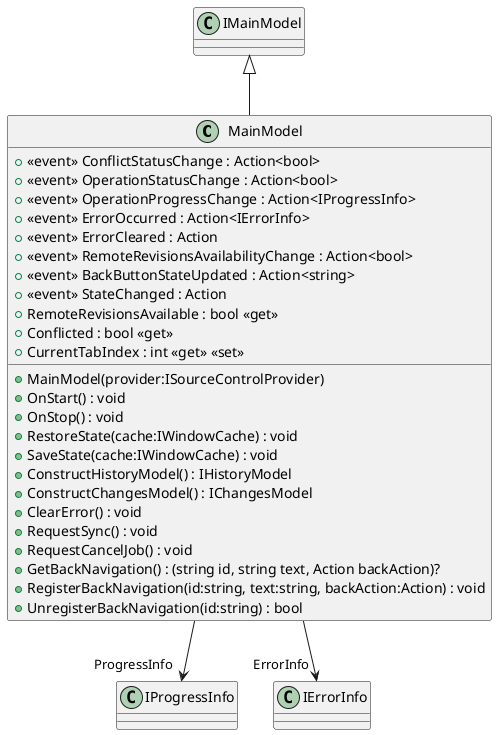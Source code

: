 @startuml
class MainModel {
    +  <<event>> ConflictStatusChange : Action<bool> 
    +  <<event>> OperationStatusChange : Action<bool> 
    +  <<event>> OperationProgressChange : Action<IProgressInfo> 
    +  <<event>> ErrorOccurred : Action<IErrorInfo> 
    +  <<event>> ErrorCleared : Action 
    +  <<event>> RemoteRevisionsAvailabilityChange : Action<bool> 
    +  <<event>> BackButtonStateUpdated : Action<string> 
    +  <<event>> StateChanged : Action 
    + MainModel(provider:ISourceControlProvider)
    + OnStart() : void
    + OnStop() : void
    + RestoreState(cache:IWindowCache) : void
    + SaveState(cache:IWindowCache) : void
    + RemoteRevisionsAvailable : bool <<get>>
    + Conflicted : bool <<get>>
    + CurrentTabIndex : int <<get>> <<set>>
    + ConstructHistoryModel() : IHistoryModel
    + ConstructChangesModel() : IChangesModel
    + ClearError() : void
    + RequestSync() : void
    + RequestCancelJob() : void
    + GetBackNavigation() : (string id, string text, Action backAction)?
    + RegisterBackNavigation(id:string, text:string, backAction:Action) : void
    + UnregisterBackNavigation(id:string) : bool
}
IMainModel <|-- MainModel
MainModel --> "ProgressInfo" IProgressInfo
MainModel --> "ErrorInfo" IErrorInfo
@enduml
